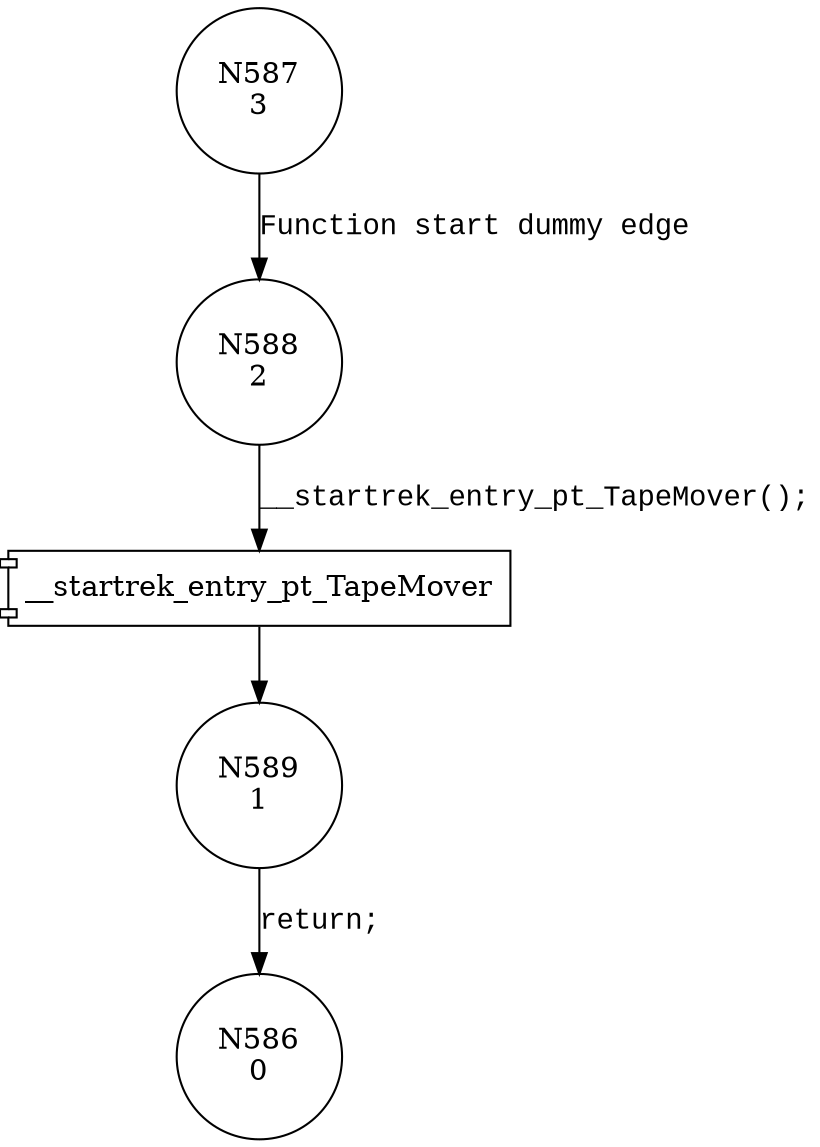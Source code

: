 digraph cil_keeperTapeMover {
587 [shape="circle" label="N587\n3"]
588 [shape="circle" label="N588\n2"]
589 [shape="circle" label="N589\n1"]
586 [shape="circle" label="N586\n0"]
587 -> 588 [label="Function start dummy edge" fontname="Courier New"]
100148 [shape="component" label="__startrek_entry_pt_TapeMover"]
588 -> 100148 [label="__startrek_entry_pt_TapeMover();" fontname="Courier New"]
100148 -> 589 [label="" fontname="Courier New"]
589 -> 586 [label="return;" fontname="Courier New"]
}